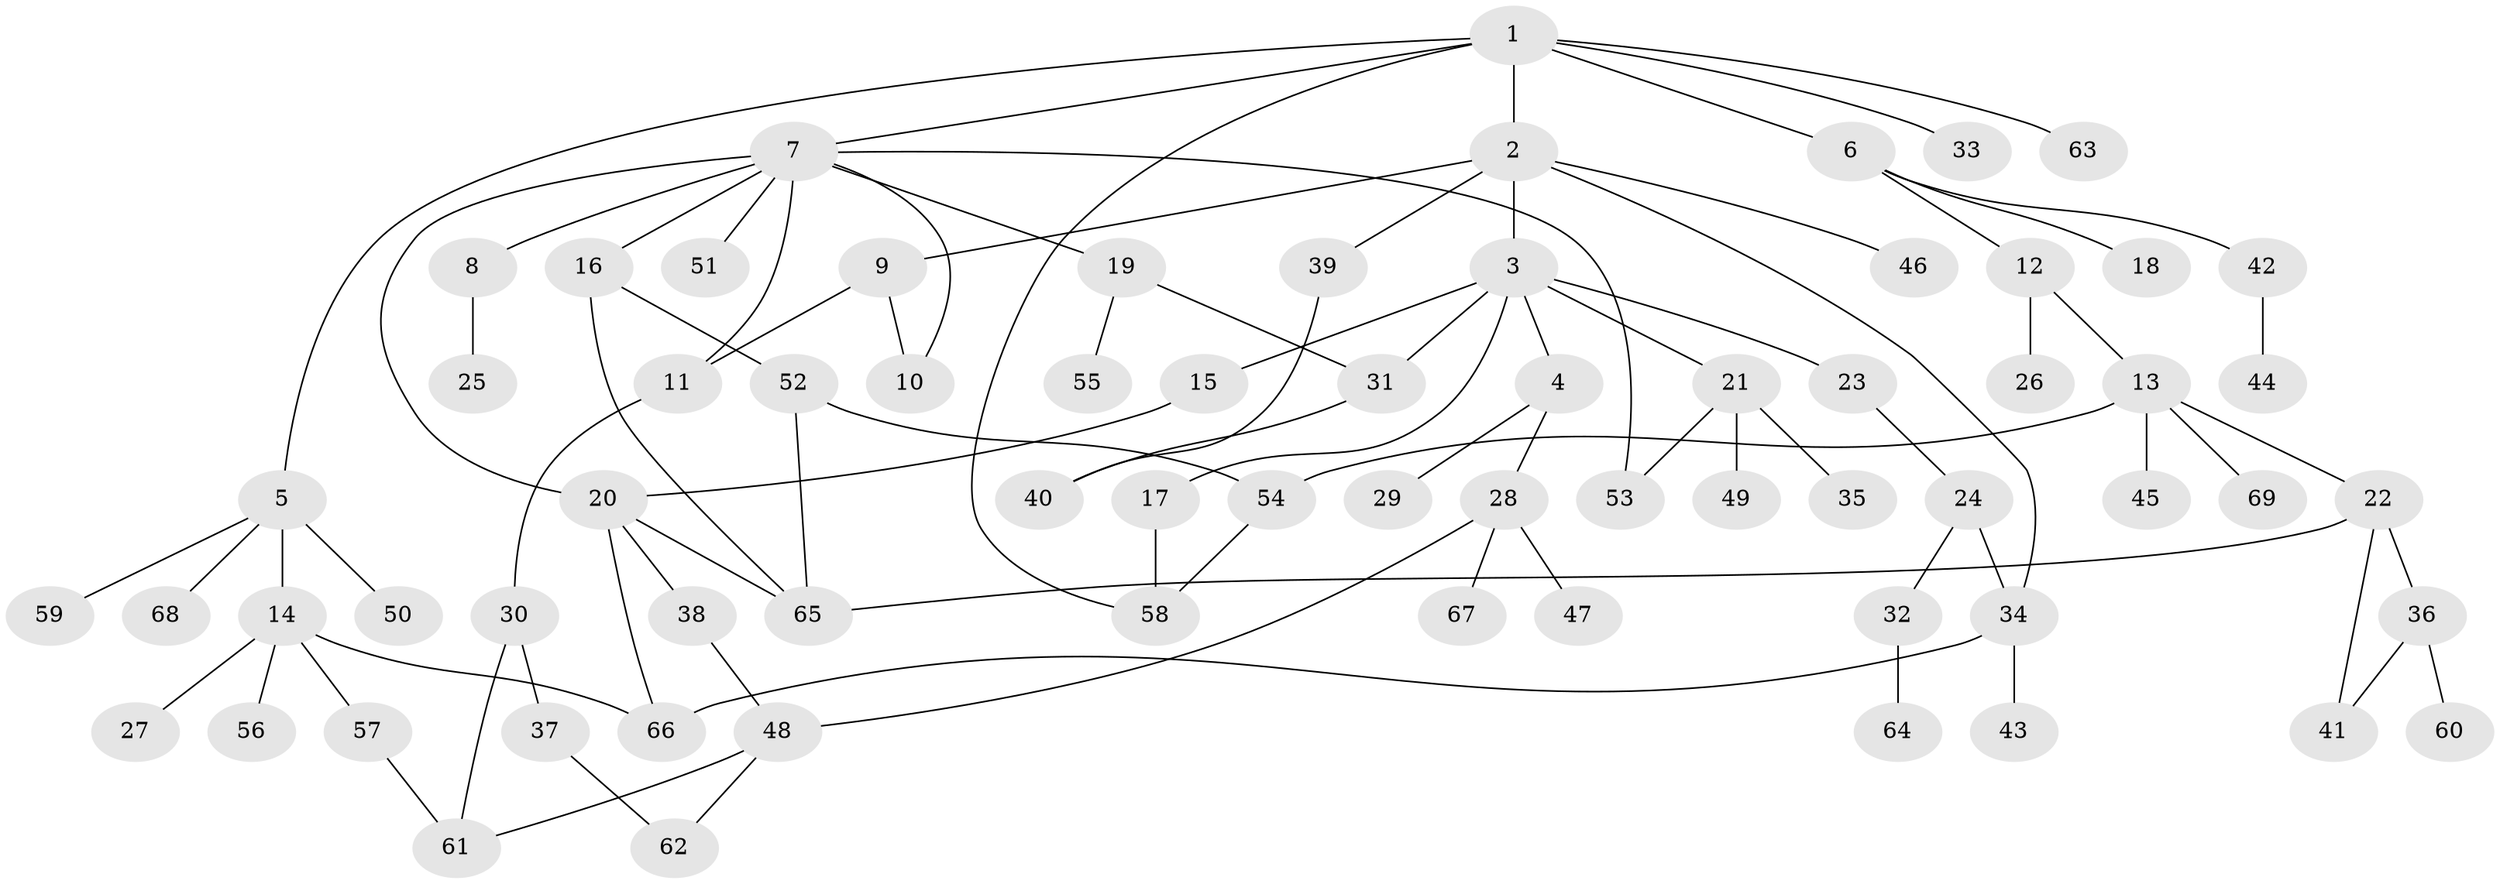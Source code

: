 // Generated by graph-tools (version 1.1) at 2025/10/02/27/25 16:10:54]
// undirected, 69 vertices, 88 edges
graph export_dot {
graph [start="1"]
  node [color=gray90,style=filled];
  1;
  2;
  3;
  4;
  5;
  6;
  7;
  8;
  9;
  10;
  11;
  12;
  13;
  14;
  15;
  16;
  17;
  18;
  19;
  20;
  21;
  22;
  23;
  24;
  25;
  26;
  27;
  28;
  29;
  30;
  31;
  32;
  33;
  34;
  35;
  36;
  37;
  38;
  39;
  40;
  41;
  42;
  43;
  44;
  45;
  46;
  47;
  48;
  49;
  50;
  51;
  52;
  53;
  54;
  55;
  56;
  57;
  58;
  59;
  60;
  61;
  62;
  63;
  64;
  65;
  66;
  67;
  68;
  69;
  1 -- 2;
  1 -- 5;
  1 -- 6;
  1 -- 7;
  1 -- 33;
  1 -- 63;
  1 -- 58;
  2 -- 3;
  2 -- 9;
  2 -- 39;
  2 -- 46;
  2 -- 34;
  3 -- 4;
  3 -- 15;
  3 -- 17;
  3 -- 21;
  3 -- 23;
  3 -- 31;
  4 -- 28;
  4 -- 29;
  5 -- 14;
  5 -- 50;
  5 -- 59;
  5 -- 68;
  6 -- 12;
  6 -- 18;
  6 -- 42;
  7 -- 8;
  7 -- 10;
  7 -- 11;
  7 -- 16;
  7 -- 19;
  7 -- 20;
  7 -- 51;
  7 -- 53;
  8 -- 25;
  9 -- 11;
  9 -- 10;
  11 -- 30;
  12 -- 13;
  12 -- 26;
  13 -- 22;
  13 -- 45;
  13 -- 54;
  13 -- 69;
  14 -- 27;
  14 -- 56;
  14 -- 57;
  14 -- 66;
  15 -- 20;
  16 -- 52;
  16 -- 65;
  17 -- 58;
  19 -- 31;
  19 -- 55;
  20 -- 38;
  20 -- 66;
  20 -- 65;
  21 -- 35;
  21 -- 49;
  21 -- 53;
  22 -- 36;
  22 -- 41;
  22 -- 65;
  23 -- 24;
  24 -- 32;
  24 -- 34;
  28 -- 47;
  28 -- 67;
  28 -- 48;
  30 -- 37;
  30 -- 61;
  31 -- 40;
  32 -- 64;
  34 -- 43;
  34 -- 66;
  36 -- 60;
  36 -- 41;
  37 -- 62;
  38 -- 48;
  39 -- 40;
  42 -- 44;
  48 -- 62;
  48 -- 61;
  52 -- 54;
  52 -- 65;
  54 -- 58;
  57 -- 61;
}
